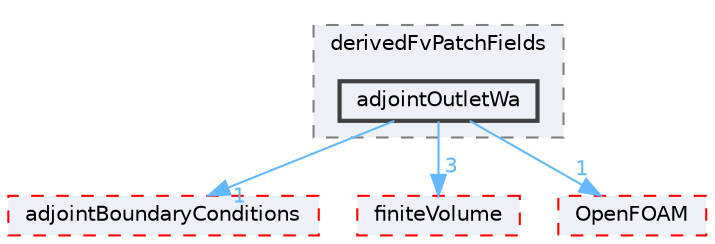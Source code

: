 digraph "src/optimisation/adjointOptimisation/adjoint/turbulenceModels/incompressibleAdjoint/adjointRAS/derivedFvPatchFields/adjointOutletWa"
{
 // LATEX_PDF_SIZE
  bgcolor="transparent";
  edge [fontname=Helvetica,fontsize=10,labelfontname=Helvetica,labelfontsize=10];
  node [fontname=Helvetica,fontsize=10,shape=box,height=0.2,width=0.4];
  compound=true
  subgraph clusterdir_dee64796cb0cb3643bf98dbe7f3e7597 {
    graph [ bgcolor="#edf0f7", pencolor="grey50", label="derivedFvPatchFields", fontname=Helvetica,fontsize=10 style="filled,dashed", URL="dir_dee64796cb0cb3643bf98dbe7f3e7597.html",tooltip=""]
  dir_2f794bb1478029a6eeaca5e3a795bd38 [label="adjointOutletWa", fillcolor="#edf0f7", color="grey25", style="filled,bold", URL="dir_2f794bb1478029a6eeaca5e3a795bd38.html",tooltip=""];
  }
  dir_1784f822592d39f816c839dc1a098cdb [label="adjointBoundaryConditions", fillcolor="#edf0f7", color="red", style="filled,dashed", URL="dir_1784f822592d39f816c839dc1a098cdb.html",tooltip=""];
  dir_9bd15774b555cf7259a6fa18f99fe99b [label="finiteVolume", fillcolor="#edf0f7", color="red", style="filled,dashed", URL="dir_9bd15774b555cf7259a6fa18f99fe99b.html",tooltip=""];
  dir_c5473ff19b20e6ec4dfe5c310b3778a8 [label="OpenFOAM", fillcolor="#edf0f7", color="red", style="filled,dashed", URL="dir_c5473ff19b20e6ec4dfe5c310b3778a8.html",tooltip=""];
  dir_2f794bb1478029a6eeaca5e3a795bd38->dir_1784f822592d39f816c839dc1a098cdb [headlabel="1", labeldistance=1.5 headhref="dir_000056_000033.html" href="dir_000056_000033.html" color="steelblue1" fontcolor="steelblue1"];
  dir_2f794bb1478029a6eeaca5e3a795bd38->dir_9bd15774b555cf7259a6fa18f99fe99b [headlabel="3", labeldistance=1.5 headhref="dir_000056_001387.html" href="dir_000056_001387.html" color="steelblue1" fontcolor="steelblue1"];
  dir_2f794bb1478029a6eeaca5e3a795bd38->dir_c5473ff19b20e6ec4dfe5c310b3778a8 [headlabel="1", labeldistance=1.5 headhref="dir_000056_002695.html" href="dir_000056_002695.html" color="steelblue1" fontcolor="steelblue1"];
}
